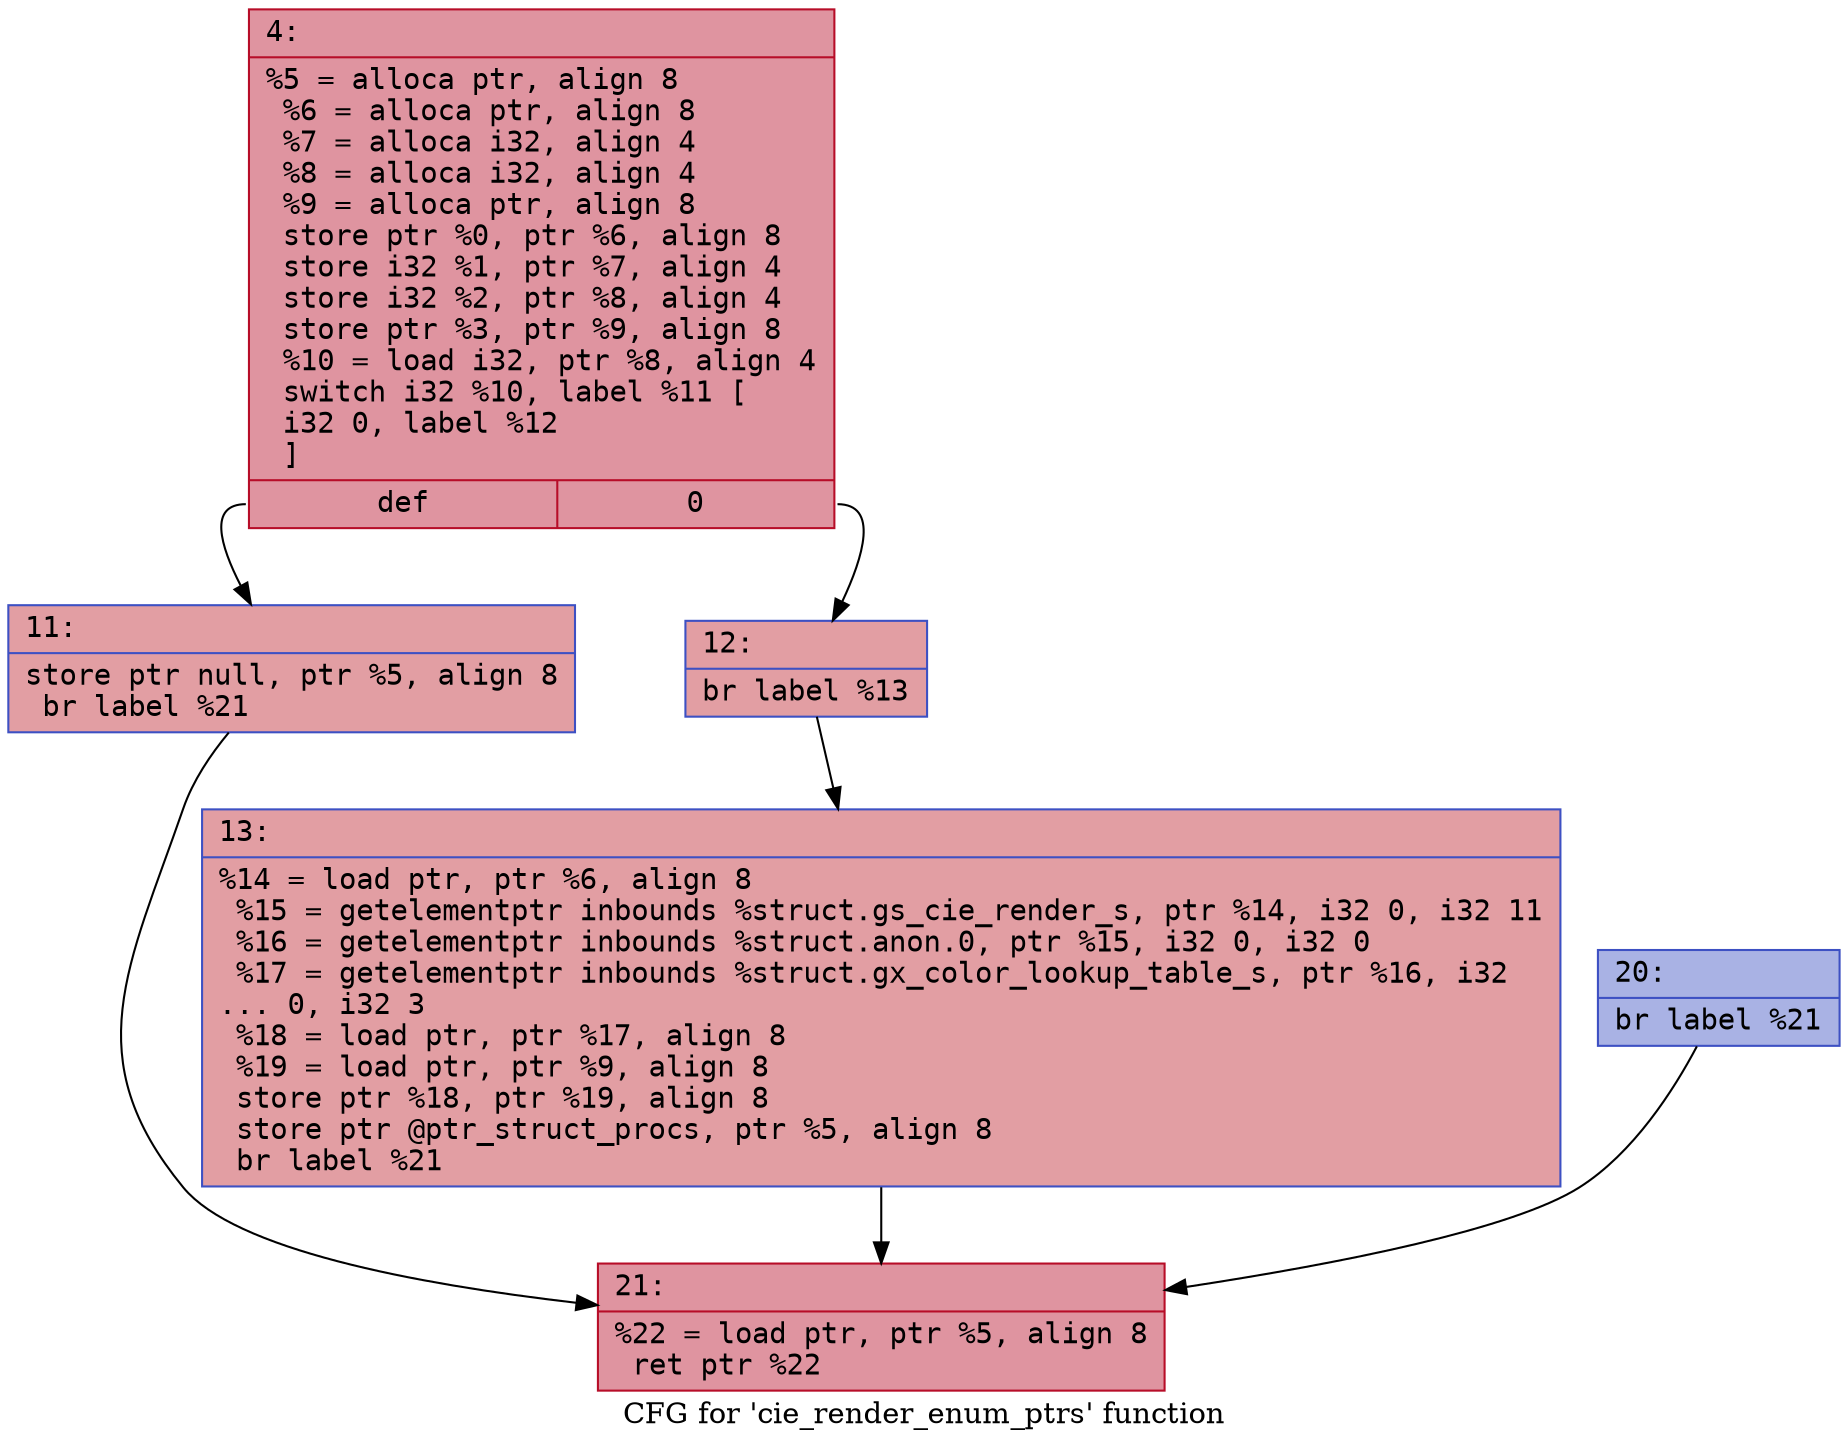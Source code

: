 digraph "CFG for 'cie_render_enum_ptrs' function" {
	label="CFG for 'cie_render_enum_ptrs' function";

	Node0x600001720f00 [shape=record,color="#b70d28ff", style=filled, fillcolor="#b70d2870" fontname="Courier",label="{4:\l|  %5 = alloca ptr, align 8\l  %6 = alloca ptr, align 8\l  %7 = alloca i32, align 4\l  %8 = alloca i32, align 4\l  %9 = alloca ptr, align 8\l  store ptr %0, ptr %6, align 8\l  store i32 %1, ptr %7, align 4\l  store i32 %2, ptr %8, align 4\l  store ptr %3, ptr %9, align 8\l  %10 = load i32, ptr %8, align 4\l  switch i32 %10, label %11 [\l    i32 0, label %12\l  ]\l|{<s0>def|<s1>0}}"];
	Node0x600001720f00:s0 -> Node0x600001720f50[tooltip="4 -> 11\nProbability 50.00%" ];
	Node0x600001720f00:s1 -> Node0x600001720fa0[tooltip="4 -> 12\nProbability 50.00%" ];
	Node0x600001720f50 [shape=record,color="#3d50c3ff", style=filled, fillcolor="#be242e70" fontname="Courier",label="{11:\l|  store ptr null, ptr %5, align 8\l  br label %21\l}"];
	Node0x600001720f50 -> Node0x600001721090[tooltip="11 -> 21\nProbability 100.00%" ];
	Node0x600001720fa0 [shape=record,color="#3d50c3ff", style=filled, fillcolor="#be242e70" fontname="Courier",label="{12:\l|  br label %13\l}"];
	Node0x600001720fa0 -> Node0x600001720ff0[tooltip="12 -> 13\nProbability 100.00%" ];
	Node0x600001720ff0 [shape=record,color="#3d50c3ff", style=filled, fillcolor="#be242e70" fontname="Courier",label="{13:\l|  %14 = load ptr, ptr %6, align 8\l  %15 = getelementptr inbounds %struct.gs_cie_render_s, ptr %14, i32 0, i32 11\l  %16 = getelementptr inbounds %struct.anon.0, ptr %15, i32 0, i32 0\l  %17 = getelementptr inbounds %struct.gx_color_lookup_table_s, ptr %16, i32\l... 0, i32 3\l  %18 = load ptr, ptr %17, align 8\l  %19 = load ptr, ptr %9, align 8\l  store ptr %18, ptr %19, align 8\l  store ptr @ptr_struct_procs, ptr %5, align 8\l  br label %21\l}"];
	Node0x600001720ff0 -> Node0x600001721090[tooltip="13 -> 21\nProbability 100.00%" ];
	Node0x600001721040 [shape=record,color="#3d50c3ff", style=filled, fillcolor="#3d50c370" fontname="Courier",label="{20:\l|  br label %21\l}"];
	Node0x600001721040 -> Node0x600001721090[tooltip="20 -> 21\nProbability 100.00%" ];
	Node0x600001721090 [shape=record,color="#b70d28ff", style=filled, fillcolor="#b70d2870" fontname="Courier",label="{21:\l|  %22 = load ptr, ptr %5, align 8\l  ret ptr %22\l}"];
}
